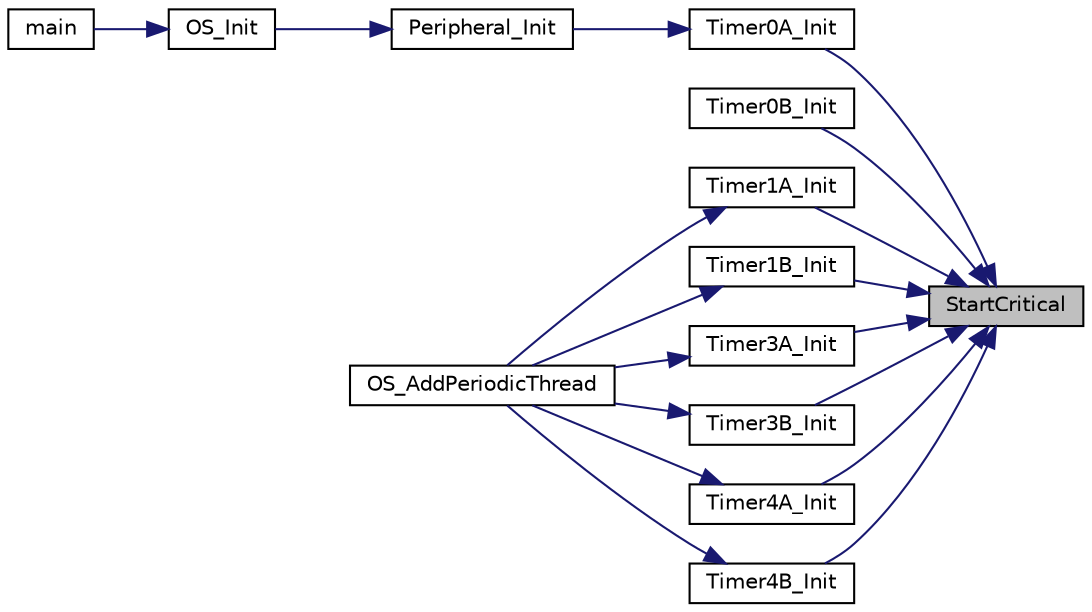 digraph "StartCritical"
{
 // LATEX_PDF_SIZE
  edge [fontname="Helvetica",fontsize="10",labelfontname="Helvetica",labelfontsize="10"];
  node [fontname="Helvetica",fontsize="10",shape=record];
  rankdir="RL";
  Node1 [label="StartCritical",height=0.2,width=0.4,color="black", fillcolor="grey75", style="filled", fontcolor="black",tooltip=" "];
  Node1 -> Node2 [dir="back",color="midnightblue",fontsize="10",style="solid",fontname="Helvetica"];
  Node2 [label="Timer0A_Init",height=0.2,width=0.4,color="black", fillcolor="white", style="filled",URL="$_timer_8c.html#a1f9f3c8e9e768dee252af6e09ebf3129",tooltip=" "];
  Node2 -> Node3 [dir="back",color="midnightblue",fontsize="10",style="solid",fontname="Helvetica"];
  Node3 [label="Peripheral_Init",height=0.2,width=0.4,color="black", fillcolor="white", style="filled",URL="$_o_s_8c.html#a4e1ed1b33e454c5906df521dcec8a3a6",tooltip="This function initializes extra IO used by OS, add new inits here."];
  Node3 -> Node4 [dir="back",color="midnightblue",fontsize="10",style="solid",fontname="Helvetica"];
  Node4 [label="OS_Init",height=0.2,width=0.4,color="black", fillcolor="white", style="filled",URL="$_o_s_8c.html#acb6df8f47f418aad9c9a9e045d7d1e6d",tooltip="initialize operating system, disable interrupts until OS_Launch initialize OS controlled I/O: serial,..."];
  Node4 -> Node5 [dir="back",color="midnightblue",fontsize="10",style="solid",fontname="Helvetica"];
  Node5 [label="main",height=0.2,width=0.4,color="black", fillcolor="white", style="filled",URL="$main_8c.html#a840291bc02cba5474a4cb46a9b9566fe",tooltip="Example usecase of RTOS."];
  Node1 -> Node6 [dir="back",color="midnightblue",fontsize="10",style="solid",fontname="Helvetica"];
  Node6 [label="Timer0B_Init",height=0.2,width=0.4,color="black", fillcolor="white", style="filled",URL="$_timer_8c.html#aae3647c92f6dde0904217bcc18cc2c0b",tooltip=" "];
  Node1 -> Node7 [dir="back",color="midnightblue",fontsize="10",style="solid",fontname="Helvetica"];
  Node7 [label="Timer1A_Init",height=0.2,width=0.4,color="black", fillcolor="white", style="filled",URL="$_timer_8c.html#aad0b7361116084cb820d8fedebc8c4d4",tooltip=" "];
  Node7 -> Node8 [dir="back",color="midnightblue",fontsize="10",style="solid",fontname="Helvetica"];
  Node8 [label="OS_AddPeriodicThread",height=0.2,width=0.4,color="black", fillcolor="white", style="filled",URL="$_o_s_8c.html#a11987152f9e3687cf35e7aa94793f1fc",tooltip="Adds periodic background thread. Cannot spin, sleep, die, rest, etc. cause it's ISR,..."];
  Node1 -> Node9 [dir="back",color="midnightblue",fontsize="10",style="solid",fontname="Helvetica"];
  Node9 [label="Timer1B_Init",height=0.2,width=0.4,color="black", fillcolor="white", style="filled",URL="$_timer_8c.html#a2ac2bddbff828503c4f60f6d7e630dd7",tooltip=" "];
  Node9 -> Node8 [dir="back",color="midnightblue",fontsize="10",style="solid",fontname="Helvetica"];
  Node1 -> Node10 [dir="back",color="midnightblue",fontsize="10",style="solid",fontname="Helvetica"];
  Node10 [label="Timer3A_Init",height=0.2,width=0.4,color="black", fillcolor="white", style="filled",URL="$_timer_8c.html#ab634674663d0c1f9d5a161b230b9beb9",tooltip=" "];
  Node10 -> Node8 [dir="back",color="midnightblue",fontsize="10",style="solid",fontname="Helvetica"];
  Node1 -> Node11 [dir="back",color="midnightblue",fontsize="10",style="solid",fontname="Helvetica"];
  Node11 [label="Timer3B_Init",height=0.2,width=0.4,color="black", fillcolor="white", style="filled",URL="$_timer_8c.html#ad88cb421b298e3246fc07a5d779ac152",tooltip=" "];
  Node11 -> Node8 [dir="back",color="midnightblue",fontsize="10",style="solid",fontname="Helvetica"];
  Node1 -> Node12 [dir="back",color="midnightblue",fontsize="10",style="solid",fontname="Helvetica"];
  Node12 [label="Timer4A_Init",height=0.2,width=0.4,color="black", fillcolor="white", style="filled",URL="$_timer_8c.html#a710c63b1c81479808b1206f4fd5b507b",tooltip=" "];
  Node12 -> Node8 [dir="back",color="midnightblue",fontsize="10",style="solid",fontname="Helvetica"];
  Node1 -> Node13 [dir="back",color="midnightblue",fontsize="10",style="solid",fontname="Helvetica"];
  Node13 [label="Timer4B_Init",height=0.2,width=0.4,color="black", fillcolor="white", style="filled",URL="$_timer_8c.html#a965744d1b32a7d50bbe29dcc16bdb784",tooltip=" "];
  Node13 -> Node8 [dir="back",color="midnightblue",fontsize="10",style="solid",fontname="Helvetica"];
}

